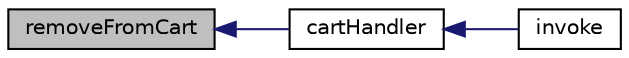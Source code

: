 digraph "removeFromCart"
{
  edge [fontname="Helvetica",fontsize="10",labelfontname="Helvetica",labelfontsize="10"];
  node [fontname="Helvetica",fontsize="10",shape=record];
  rankdir="LR";
  Node1 [label="removeFromCart",height=0.2,width=0.4,color="black", fillcolor="grey75", style="filled", fontcolor="black"];
  Node1 -> Node2 [dir="back",color="midnightblue",fontsize="10",style="solid",fontname="Helvetica"];
  Node2 [label="cartHandler",height=0.2,width=0.4,color="black", fillcolor="white", style="filled",URL="$class_s_s_cart_controller.html#a2c1bca073d30c416f2519f6df81e2ade",tooltip="Warenkorb Handler. "];
  Node2 -> Node3 [dir="back",color="midnightblue",fontsize="10",style="solid",fontname="Helvetica"];
  Node3 [label="invoke",height=0.2,width=0.4,color="black", fillcolor="white", style="filled",URL="$class_s_s_cart_controller.html#a969cad912937b1e2e6e66b49d8148738",tooltip="Starter. "];
}
